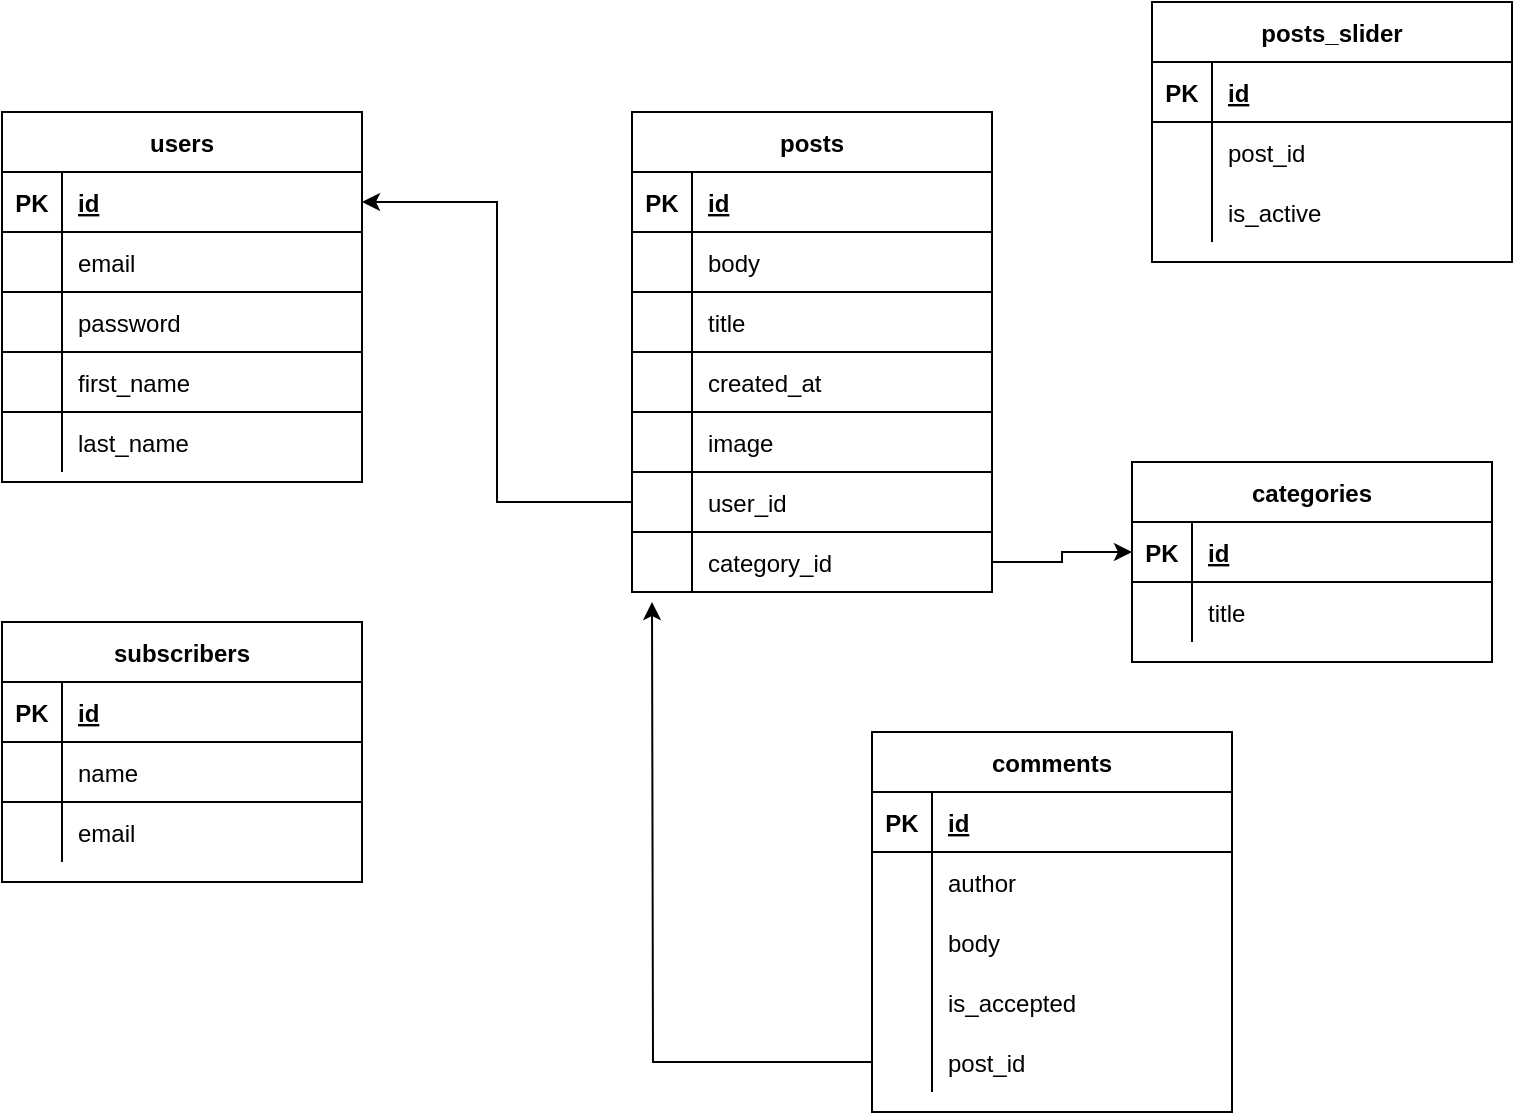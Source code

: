 <mxfile version="24.6.4" type="device">
  <diagram id="gRIvQ9wMsa4a3SW8YQ_7" name="Page-1">
    <mxGraphModel dx="1050" dy="621" grid="1" gridSize="10" guides="1" tooltips="1" connect="1" arrows="1" fold="1" page="1" pageScale="1" pageWidth="850" pageHeight="1100" math="0" shadow="0">
      <root>
        <mxCell id="0" />
        <mxCell id="1" parent="0" />
        <mxCell id="JxF-g550kZ_FQ8Th0SXZ-15" value="subscribers" style="shape=table;startSize=30;container=1;collapsible=1;childLayout=tableLayout;fixedRows=1;rowLines=1;fontStyle=1;align=center;resizeLast=1;strokeColor=#000000;strokeWidth=1;fillColor=default;" parent="1" vertex="1">
          <mxGeometry x="45" y="400" width="180" height="130" as="geometry" />
        </mxCell>
        <mxCell id="JxF-g550kZ_FQ8Th0SXZ-16" value="" style="shape=partialRectangle;collapsible=0;dropTarget=0;pointerEvents=0;fillColor=none;top=0;left=0;bottom=1;right=0;points=[[0,0.5],[1,0.5]];portConstraint=eastwest;strokeColor=#000000;strokeWidth=1;" parent="JxF-g550kZ_FQ8Th0SXZ-15" vertex="1">
          <mxGeometry y="30" width="180" height="30" as="geometry" />
        </mxCell>
        <mxCell id="JxF-g550kZ_FQ8Th0SXZ-17" value="PK" style="shape=partialRectangle;connectable=0;fillColor=none;top=0;left=0;bottom=0;right=0;fontStyle=1;overflow=hidden;strokeColor=#000000;strokeWidth=1;" parent="JxF-g550kZ_FQ8Th0SXZ-16" vertex="1">
          <mxGeometry width="30" height="30" as="geometry">
            <mxRectangle width="30" height="30" as="alternateBounds" />
          </mxGeometry>
        </mxCell>
        <mxCell id="JxF-g550kZ_FQ8Th0SXZ-18" value="id" style="shape=partialRectangle;connectable=0;fillColor=none;top=0;left=0;bottom=0;right=0;align=left;spacingLeft=6;fontStyle=5;overflow=hidden;strokeColor=#000000;strokeWidth=1;" parent="JxF-g550kZ_FQ8Th0SXZ-16" vertex="1">
          <mxGeometry x="30" width="150" height="30" as="geometry">
            <mxRectangle width="150" height="30" as="alternateBounds" />
          </mxGeometry>
        </mxCell>
        <mxCell id="JxF-g550kZ_FQ8Th0SXZ-19" value="" style="shape=partialRectangle;collapsible=0;dropTarget=0;pointerEvents=0;fillColor=none;top=0;left=0;bottom=0;right=0;points=[[0,0.5],[1,0.5]];portConstraint=eastwest;strokeColor=#000000;strokeWidth=1;" parent="JxF-g550kZ_FQ8Th0SXZ-15" vertex="1">
          <mxGeometry y="60" width="180" height="30" as="geometry" />
        </mxCell>
        <mxCell id="JxF-g550kZ_FQ8Th0SXZ-20" value="" style="shape=partialRectangle;connectable=0;fillColor=none;top=0;left=0;bottom=0;right=0;editable=1;overflow=hidden;strokeColor=#000000;strokeWidth=1;" parent="JxF-g550kZ_FQ8Th0SXZ-19" vertex="1">
          <mxGeometry width="30" height="30" as="geometry">
            <mxRectangle width="30" height="30" as="alternateBounds" />
          </mxGeometry>
        </mxCell>
        <mxCell id="JxF-g550kZ_FQ8Th0SXZ-21" value="name" style="shape=partialRectangle;connectable=0;fillColor=none;top=0;left=0;bottom=0;right=0;align=left;spacingLeft=6;overflow=hidden;strokeColor=#6c8ebf;strokeWidth=1;" parent="JxF-g550kZ_FQ8Th0SXZ-19" vertex="1">
          <mxGeometry x="30" width="150" height="30" as="geometry">
            <mxRectangle width="150" height="30" as="alternateBounds" />
          </mxGeometry>
        </mxCell>
        <mxCell id="JxF-g550kZ_FQ8Th0SXZ-22" value="" style="shape=partialRectangle;collapsible=0;dropTarget=0;pointerEvents=0;fillColor=none;top=0;left=0;bottom=0;right=0;points=[[0,0.5],[1,0.5]];portConstraint=eastwest;strokeColor=#000000;strokeWidth=1;" parent="JxF-g550kZ_FQ8Th0SXZ-15" vertex="1">
          <mxGeometry y="90" width="180" height="30" as="geometry" />
        </mxCell>
        <mxCell id="JxF-g550kZ_FQ8Th0SXZ-23" value="" style="shape=partialRectangle;connectable=0;fillColor=none;top=0;left=0;bottom=0;right=0;editable=1;overflow=hidden;strokeColor=#000000;strokeWidth=1;" parent="JxF-g550kZ_FQ8Th0SXZ-22" vertex="1">
          <mxGeometry width="30" height="30" as="geometry">
            <mxRectangle width="30" height="30" as="alternateBounds" />
          </mxGeometry>
        </mxCell>
        <mxCell id="JxF-g550kZ_FQ8Th0SXZ-24" value="email" style="shape=partialRectangle;connectable=0;fillColor=none;top=0;left=0;bottom=0;right=0;align=left;spacingLeft=6;overflow=hidden;strokeColor=#000000;strokeWidth=1;" parent="JxF-g550kZ_FQ8Th0SXZ-22" vertex="1">
          <mxGeometry x="30" width="150" height="30" as="geometry">
            <mxRectangle width="150" height="30" as="alternateBounds" />
          </mxGeometry>
        </mxCell>
        <mxCell id="JxF-g550kZ_FQ8Th0SXZ-1" value="users" style="shape=table;startSize=30;container=1;collapsible=1;childLayout=tableLayout;fixedRows=1;rowLines=1;fontStyle=1;align=center;resizeLast=1;" parent="1" vertex="1">
          <mxGeometry x="45" y="145" width="180" height="185" as="geometry" />
        </mxCell>
        <mxCell id="JxF-g550kZ_FQ8Th0SXZ-2" value="" style="shape=partialRectangle;collapsible=0;dropTarget=0;pointerEvents=0;fillColor=none;top=0;left=0;bottom=1;right=0;points=[[0,0.5],[1,0.5]];portConstraint=eastwest;" parent="JxF-g550kZ_FQ8Th0SXZ-1" vertex="1">
          <mxGeometry y="30" width="180" height="30" as="geometry" />
        </mxCell>
        <mxCell id="JxF-g550kZ_FQ8Th0SXZ-3" value="PK" style="shape=partialRectangle;connectable=0;fillColor=none;top=0;left=0;bottom=0;right=0;fontStyle=1;overflow=hidden;" parent="JxF-g550kZ_FQ8Th0SXZ-2" vertex="1">
          <mxGeometry width="30" height="30" as="geometry">
            <mxRectangle width="30" height="30" as="alternateBounds" />
          </mxGeometry>
        </mxCell>
        <mxCell id="JxF-g550kZ_FQ8Th0SXZ-4" value="id" style="shape=partialRectangle;connectable=0;fillColor=none;top=0;left=0;bottom=0;right=0;align=left;spacingLeft=6;fontStyle=5;overflow=hidden;" parent="JxF-g550kZ_FQ8Th0SXZ-2" vertex="1">
          <mxGeometry x="30" width="150" height="30" as="geometry">
            <mxRectangle width="150" height="30" as="alternateBounds" />
          </mxGeometry>
        </mxCell>
        <mxCell id="JxF-g550kZ_FQ8Th0SXZ-5" value="" style="shape=partialRectangle;collapsible=0;dropTarget=0;pointerEvents=0;fillColor=none;top=0;left=0;bottom=0;right=0;points=[[0,0.5],[1,0.5]];portConstraint=eastwest;" parent="JxF-g550kZ_FQ8Th0SXZ-1" vertex="1">
          <mxGeometry y="60" width="180" height="30" as="geometry" />
        </mxCell>
        <mxCell id="JxF-g550kZ_FQ8Th0SXZ-6" value="" style="shape=partialRectangle;connectable=0;fillColor=none;top=0;left=0;bottom=0;right=0;editable=1;overflow=hidden;" parent="JxF-g550kZ_FQ8Th0SXZ-5" vertex="1">
          <mxGeometry width="30" height="30" as="geometry">
            <mxRectangle width="30" height="30" as="alternateBounds" />
          </mxGeometry>
        </mxCell>
        <mxCell id="JxF-g550kZ_FQ8Th0SXZ-7" value="email" style="shape=partialRectangle;connectable=0;fillColor=none;top=0;left=0;bottom=0;right=0;align=left;spacingLeft=6;overflow=hidden;strokeColor=#000000;perimeterSpacing=1;strokeWidth=1;" parent="JxF-g550kZ_FQ8Th0SXZ-5" vertex="1">
          <mxGeometry x="30" width="150" height="30" as="geometry">
            <mxRectangle width="150" height="30" as="alternateBounds" />
          </mxGeometry>
        </mxCell>
        <mxCell id="JxF-g550kZ_FQ8Th0SXZ-46" style="shape=partialRectangle;collapsible=0;dropTarget=0;pointerEvents=0;fillColor=none;top=0;left=0;bottom=0;right=0;points=[[0,0.5],[1,0.5]];portConstraint=eastwest;" parent="JxF-g550kZ_FQ8Th0SXZ-1" vertex="1">
          <mxGeometry y="90" width="180" height="30" as="geometry" />
        </mxCell>
        <mxCell id="JxF-g550kZ_FQ8Th0SXZ-47" style="shape=partialRectangle;connectable=0;fillColor=none;top=0;left=0;bottom=0;right=0;editable=1;overflow=hidden;" parent="JxF-g550kZ_FQ8Th0SXZ-46" vertex="1">
          <mxGeometry width="30" height="30" as="geometry">
            <mxRectangle width="30" height="30" as="alternateBounds" />
          </mxGeometry>
        </mxCell>
        <mxCell id="JxF-g550kZ_FQ8Th0SXZ-48" value="password" style="shape=partialRectangle;connectable=0;fillColor=none;top=0;left=0;bottom=0;right=0;align=left;spacingLeft=6;overflow=hidden;strokeColor=#000000;perimeterSpacing=1;strokeWidth=1;" parent="JxF-g550kZ_FQ8Th0SXZ-46" vertex="1">
          <mxGeometry x="30" width="150" height="30" as="geometry">
            <mxRectangle width="150" height="30" as="alternateBounds" />
          </mxGeometry>
        </mxCell>
        <mxCell id="JxF-g550kZ_FQ8Th0SXZ-8" value="" style="shape=partialRectangle;collapsible=0;dropTarget=0;pointerEvents=0;fillColor=none;top=0;left=0;bottom=0;right=0;points=[[0,0.5],[1,0.5]];portConstraint=eastwest;" parent="JxF-g550kZ_FQ8Th0SXZ-1" vertex="1">
          <mxGeometry y="120" width="180" height="30" as="geometry" />
        </mxCell>
        <mxCell id="JxF-g550kZ_FQ8Th0SXZ-9" value="" style="shape=partialRectangle;connectable=0;fillColor=none;top=0;left=0;bottom=0;right=0;editable=1;overflow=hidden;" parent="JxF-g550kZ_FQ8Th0SXZ-8" vertex="1">
          <mxGeometry width="30" height="30" as="geometry">
            <mxRectangle width="30" height="30" as="alternateBounds" />
          </mxGeometry>
        </mxCell>
        <mxCell id="JxF-g550kZ_FQ8Th0SXZ-10" value="first_name" style="shape=partialRectangle;connectable=0;fillColor=none;top=0;left=0;bottom=0;right=0;align=left;spacingLeft=6;overflow=hidden;" parent="JxF-g550kZ_FQ8Th0SXZ-8" vertex="1">
          <mxGeometry x="30" width="150" height="30" as="geometry">
            <mxRectangle width="150" height="30" as="alternateBounds" />
          </mxGeometry>
        </mxCell>
        <mxCell id="JxF-g550kZ_FQ8Th0SXZ-11" value="" style="shape=partialRectangle;collapsible=0;dropTarget=0;pointerEvents=0;fillColor=none;top=0;left=0;bottom=0;right=0;points=[[0,0.5],[1,0.5]];portConstraint=eastwest;" parent="JxF-g550kZ_FQ8Th0SXZ-1" vertex="1">
          <mxGeometry y="150" width="180" height="30" as="geometry" />
        </mxCell>
        <mxCell id="JxF-g550kZ_FQ8Th0SXZ-12" value="" style="shape=partialRectangle;connectable=0;fillColor=none;top=0;left=0;bottom=0;right=0;editable=1;overflow=hidden;" parent="JxF-g550kZ_FQ8Th0SXZ-11" vertex="1">
          <mxGeometry width="30" height="30" as="geometry">
            <mxRectangle width="30" height="30" as="alternateBounds" />
          </mxGeometry>
        </mxCell>
        <mxCell id="JxF-g550kZ_FQ8Th0SXZ-13" value="last_name" style="shape=partialRectangle;connectable=0;fillColor=none;top=0;left=0;bottom=0;right=0;align=left;spacingLeft=6;overflow=hidden;strokeColor=#6c8ebf;" parent="JxF-g550kZ_FQ8Th0SXZ-11" vertex="1">
          <mxGeometry x="30" width="150" height="30" as="geometry">
            <mxRectangle width="150" height="30" as="alternateBounds" />
          </mxGeometry>
        </mxCell>
        <mxCell id="JxF-g550kZ_FQ8Th0SXZ-28" value="posts" style="shape=table;startSize=30;container=1;collapsible=1;childLayout=tableLayout;fixedRows=1;rowLines=1;fontStyle=1;align=center;resizeLast=1;strokeColor=#000000;strokeWidth=1;fillColor=default;" parent="1" vertex="1">
          <mxGeometry x="360" y="145" width="180" height="240" as="geometry" />
        </mxCell>
        <mxCell id="JxF-g550kZ_FQ8Th0SXZ-29" value="" style="shape=partialRectangle;collapsible=0;dropTarget=0;pointerEvents=0;fillColor=none;top=0;left=0;bottom=1;right=0;points=[[0,0.5],[1,0.5]];portConstraint=eastwest;strokeColor=#000000;strokeWidth=1;" parent="JxF-g550kZ_FQ8Th0SXZ-28" vertex="1">
          <mxGeometry y="30" width="180" height="30" as="geometry" />
        </mxCell>
        <mxCell id="JxF-g550kZ_FQ8Th0SXZ-30" value="PK" style="shape=partialRectangle;connectable=0;fillColor=none;top=0;left=0;bottom=0;right=0;fontStyle=1;overflow=hidden;strokeColor=#000000;strokeWidth=1;" parent="JxF-g550kZ_FQ8Th0SXZ-29" vertex="1">
          <mxGeometry width="30" height="30" as="geometry">
            <mxRectangle width="30" height="30" as="alternateBounds" />
          </mxGeometry>
        </mxCell>
        <mxCell id="JxF-g550kZ_FQ8Th0SXZ-31" value="id" style="shape=partialRectangle;connectable=0;fillColor=none;top=0;left=0;bottom=0;right=0;align=left;spacingLeft=6;fontStyle=5;overflow=hidden;strokeColor=#000000;strokeWidth=1;" parent="JxF-g550kZ_FQ8Th0SXZ-29" vertex="1">
          <mxGeometry x="30" width="150" height="30" as="geometry">
            <mxRectangle width="150" height="30" as="alternateBounds" />
          </mxGeometry>
        </mxCell>
        <mxCell id="JxF-g550kZ_FQ8Th0SXZ-35" value="" style="shape=partialRectangle;collapsible=0;dropTarget=0;pointerEvents=0;fillColor=none;top=0;left=0;bottom=0;right=0;points=[[0,0.5],[1,0.5]];portConstraint=eastwest;strokeColor=#000000;strokeWidth=1;" parent="JxF-g550kZ_FQ8Th0SXZ-28" vertex="1">
          <mxGeometry y="60" width="180" height="30" as="geometry" />
        </mxCell>
        <mxCell id="JxF-g550kZ_FQ8Th0SXZ-36" value="" style="shape=partialRectangle;connectable=0;fillColor=none;top=0;left=0;bottom=0;right=0;editable=1;overflow=hidden;strokeColor=#000000;strokeWidth=1;" parent="JxF-g550kZ_FQ8Th0SXZ-35" vertex="1">
          <mxGeometry width="30" height="30" as="geometry">
            <mxRectangle width="30" height="30" as="alternateBounds" />
          </mxGeometry>
        </mxCell>
        <mxCell id="JxF-g550kZ_FQ8Th0SXZ-37" value="body" style="shape=partialRectangle;connectable=0;fillColor=none;top=0;left=0;bottom=0;right=0;align=left;spacingLeft=6;overflow=hidden;strokeColor=#000000;strokeWidth=1;" parent="JxF-g550kZ_FQ8Th0SXZ-35" vertex="1">
          <mxGeometry x="30" width="150" height="30" as="geometry">
            <mxRectangle width="150" height="30" as="alternateBounds" />
          </mxGeometry>
        </mxCell>
        <mxCell id="JxF-g550kZ_FQ8Th0SXZ-32" value="" style="shape=partialRectangle;collapsible=0;dropTarget=0;pointerEvents=0;fillColor=none;top=0;left=0;bottom=0;right=0;points=[[0,0.5],[1,0.5]];portConstraint=eastwest;strokeColor=#000000;strokeWidth=1;" parent="JxF-g550kZ_FQ8Th0SXZ-28" vertex="1">
          <mxGeometry y="90" width="180" height="30" as="geometry" />
        </mxCell>
        <mxCell id="JxF-g550kZ_FQ8Th0SXZ-33" value="" style="shape=partialRectangle;connectable=0;fillColor=none;top=0;left=0;bottom=0;right=0;editable=1;overflow=hidden;strokeColor=#000000;strokeWidth=1;" parent="JxF-g550kZ_FQ8Th0SXZ-32" vertex="1">
          <mxGeometry width="30" height="30" as="geometry">
            <mxRectangle width="30" height="30" as="alternateBounds" />
          </mxGeometry>
        </mxCell>
        <mxCell id="JxF-g550kZ_FQ8Th0SXZ-34" value="title" style="shape=partialRectangle;connectable=0;fillColor=none;top=0;left=0;bottom=0;right=0;align=left;spacingLeft=6;overflow=hidden;strokeColor=#000000;strokeWidth=1;" parent="JxF-g550kZ_FQ8Th0SXZ-32" vertex="1">
          <mxGeometry x="30" width="150" height="30" as="geometry">
            <mxRectangle width="150" height="30" as="alternateBounds" />
          </mxGeometry>
        </mxCell>
        <mxCell id="JxF-g550kZ_FQ8Th0SXZ-49" style="shape=partialRectangle;collapsible=0;dropTarget=0;pointerEvents=0;fillColor=none;top=0;left=0;bottom=0;right=0;points=[[0,0.5],[1,0.5]];portConstraint=eastwest;strokeColor=#000000;strokeWidth=1;" parent="JxF-g550kZ_FQ8Th0SXZ-28" vertex="1">
          <mxGeometry y="120" width="180" height="30" as="geometry" />
        </mxCell>
        <mxCell id="JxF-g550kZ_FQ8Th0SXZ-50" style="shape=partialRectangle;connectable=0;fillColor=none;top=0;left=0;bottom=0;right=0;editable=1;overflow=hidden;strokeColor=#000000;strokeWidth=1;" parent="JxF-g550kZ_FQ8Th0SXZ-49" vertex="1">
          <mxGeometry width="30" height="30" as="geometry">
            <mxRectangle width="30" height="30" as="alternateBounds" />
          </mxGeometry>
        </mxCell>
        <mxCell id="JxF-g550kZ_FQ8Th0SXZ-51" value="created_at" style="shape=partialRectangle;connectable=0;fillColor=none;top=0;left=0;bottom=0;right=0;align=left;spacingLeft=6;overflow=hidden;strokeColor=#000000;strokeWidth=1;" parent="JxF-g550kZ_FQ8Th0SXZ-49" vertex="1">
          <mxGeometry x="30" width="150" height="30" as="geometry">
            <mxRectangle width="150" height="30" as="alternateBounds" />
          </mxGeometry>
        </mxCell>
        <mxCell id="JxF-g550kZ_FQ8Th0SXZ-55" style="shape=partialRectangle;collapsible=0;dropTarget=0;pointerEvents=0;fillColor=none;top=0;left=0;bottom=0;right=0;points=[[0,0.5],[1,0.5]];portConstraint=eastwest;strokeColor=#000000;strokeWidth=1;" parent="JxF-g550kZ_FQ8Th0SXZ-28" vertex="1">
          <mxGeometry y="150" width="180" height="30" as="geometry" />
        </mxCell>
        <mxCell id="JxF-g550kZ_FQ8Th0SXZ-56" style="shape=partialRectangle;connectable=0;fillColor=none;top=0;left=0;bottom=0;right=0;editable=1;overflow=hidden;strokeColor=#000000;strokeWidth=1;" parent="JxF-g550kZ_FQ8Th0SXZ-55" vertex="1">
          <mxGeometry width="30" height="30" as="geometry">
            <mxRectangle width="30" height="30" as="alternateBounds" />
          </mxGeometry>
        </mxCell>
        <mxCell id="JxF-g550kZ_FQ8Th0SXZ-57" value="image" style="shape=partialRectangle;connectable=0;fillColor=none;top=0;left=0;bottom=0;right=0;align=left;spacingLeft=6;overflow=hidden;strokeColor=#000000;strokeWidth=1;" parent="JxF-g550kZ_FQ8Th0SXZ-55" vertex="1">
          <mxGeometry x="30" width="150" height="30" as="geometry">
            <mxRectangle width="150" height="30" as="alternateBounds" />
          </mxGeometry>
        </mxCell>
        <mxCell id="JxF-g550kZ_FQ8Th0SXZ-38" value="" style="shape=partialRectangle;collapsible=0;dropTarget=0;pointerEvents=0;fillColor=none;top=0;left=0;bottom=0;right=0;points=[[0,0.5],[1,0.5]];portConstraint=eastwest;strokeColor=#000000;strokeWidth=1;" parent="JxF-g550kZ_FQ8Th0SXZ-28" vertex="1">
          <mxGeometry y="180" width="180" height="30" as="geometry" />
        </mxCell>
        <mxCell id="JxF-g550kZ_FQ8Th0SXZ-39" value="" style="shape=partialRectangle;connectable=0;fillColor=none;top=0;left=0;bottom=0;right=0;editable=1;overflow=hidden;strokeColor=#000000;strokeWidth=1;" parent="JxF-g550kZ_FQ8Th0SXZ-38" vertex="1">
          <mxGeometry width="30" height="30" as="geometry">
            <mxRectangle width="30" height="30" as="alternateBounds" />
          </mxGeometry>
        </mxCell>
        <mxCell id="JxF-g550kZ_FQ8Th0SXZ-40" value="user_id" style="shape=partialRectangle;connectable=0;fillColor=none;top=0;left=0;bottom=0;right=0;align=left;spacingLeft=6;overflow=hidden;strokeColor=#000000;strokeWidth=1;" parent="JxF-g550kZ_FQ8Th0SXZ-38" vertex="1">
          <mxGeometry x="30" width="150" height="30" as="geometry">
            <mxRectangle width="150" height="30" as="alternateBounds" />
          </mxGeometry>
        </mxCell>
        <mxCell id="JxF-g550kZ_FQ8Th0SXZ-58" style="shape=partialRectangle;collapsible=0;dropTarget=0;pointerEvents=0;fillColor=none;top=0;left=0;bottom=0;right=0;points=[[0,0.5],[1,0.5]];portConstraint=eastwest;strokeColor=#000000;strokeWidth=1;" parent="JxF-g550kZ_FQ8Th0SXZ-28" vertex="1">
          <mxGeometry y="210" width="180" height="30" as="geometry" />
        </mxCell>
        <mxCell id="JxF-g550kZ_FQ8Th0SXZ-59" style="shape=partialRectangle;connectable=0;fillColor=none;top=0;left=0;bottom=0;right=0;editable=1;overflow=hidden;strokeColor=#000000;strokeWidth=1;" parent="JxF-g550kZ_FQ8Th0SXZ-58" vertex="1">
          <mxGeometry width="30" height="30" as="geometry">
            <mxRectangle width="30" height="30" as="alternateBounds" />
          </mxGeometry>
        </mxCell>
        <mxCell id="JxF-g550kZ_FQ8Th0SXZ-60" value="category_id" style="shape=partialRectangle;connectable=0;fillColor=none;top=0;left=0;bottom=0;right=0;align=left;spacingLeft=6;overflow=hidden;strokeColor=#000000;strokeWidth=1;" parent="JxF-g550kZ_FQ8Th0SXZ-58" vertex="1">
          <mxGeometry x="30" width="150" height="30" as="geometry">
            <mxRectangle width="150" height="30" as="alternateBounds" />
          </mxGeometry>
        </mxCell>
        <mxCell id="JxF-g550kZ_FQ8Th0SXZ-61" style="edgeStyle=orthogonalEdgeStyle;rounded=0;orthogonalLoop=1;jettySize=auto;html=1;entryX=1;entryY=0.5;entryDx=0;entryDy=0;" parent="1" source="JxF-g550kZ_FQ8Th0SXZ-38" target="JxF-g550kZ_FQ8Th0SXZ-2" edge="1">
          <mxGeometry relative="1" as="geometry" />
        </mxCell>
        <mxCell id="JxF-g550kZ_FQ8Th0SXZ-62" value="categories" style="shape=table;startSize=30;container=1;collapsible=1;childLayout=tableLayout;fixedRows=1;rowLines=0;fontStyle=1;align=center;resizeLast=1;strokeColor=#000000;strokeWidth=1;fillColor=none;" parent="1" vertex="1">
          <mxGeometry x="610" y="320" width="180" height="100" as="geometry" />
        </mxCell>
        <mxCell id="JxF-g550kZ_FQ8Th0SXZ-63" value="" style="shape=partialRectangle;collapsible=0;dropTarget=0;pointerEvents=0;fillColor=none;top=0;left=0;bottom=1;right=0;points=[[0,0.5],[1,0.5]];portConstraint=eastwest;strokeColor=#000000;strokeWidth=1;" parent="JxF-g550kZ_FQ8Th0SXZ-62" vertex="1">
          <mxGeometry y="30" width="180" height="30" as="geometry" />
        </mxCell>
        <mxCell id="JxF-g550kZ_FQ8Th0SXZ-64" value="PK" style="shape=partialRectangle;connectable=0;fillColor=none;top=0;left=0;bottom=0;right=0;fontStyle=1;overflow=hidden;strokeColor=#000000;strokeWidth=1;" parent="JxF-g550kZ_FQ8Th0SXZ-63" vertex="1">
          <mxGeometry width="30" height="30" as="geometry">
            <mxRectangle width="30" height="30" as="alternateBounds" />
          </mxGeometry>
        </mxCell>
        <mxCell id="JxF-g550kZ_FQ8Th0SXZ-65" value="id" style="shape=partialRectangle;connectable=0;fillColor=none;top=0;left=0;bottom=0;right=0;align=left;spacingLeft=6;fontStyle=5;overflow=hidden;strokeColor=#000000;strokeWidth=1;" parent="JxF-g550kZ_FQ8Th0SXZ-63" vertex="1">
          <mxGeometry x="30" width="150" height="30" as="geometry">
            <mxRectangle width="150" height="30" as="alternateBounds" />
          </mxGeometry>
        </mxCell>
        <mxCell id="JxF-g550kZ_FQ8Th0SXZ-66" value="" style="shape=partialRectangle;collapsible=0;dropTarget=0;pointerEvents=0;fillColor=none;top=0;left=0;bottom=0;right=0;points=[[0,0.5],[1,0.5]];portConstraint=eastwest;strokeColor=#000000;strokeWidth=1;" parent="JxF-g550kZ_FQ8Th0SXZ-62" vertex="1">
          <mxGeometry y="60" width="180" height="30" as="geometry" />
        </mxCell>
        <mxCell id="JxF-g550kZ_FQ8Th0SXZ-67" value="" style="shape=partialRectangle;connectable=0;fillColor=none;top=0;left=0;bottom=0;right=0;editable=1;overflow=hidden;strokeColor=#000000;strokeWidth=1;" parent="JxF-g550kZ_FQ8Th0SXZ-66" vertex="1">
          <mxGeometry width="30" height="30" as="geometry">
            <mxRectangle width="30" height="30" as="alternateBounds" />
          </mxGeometry>
        </mxCell>
        <mxCell id="JxF-g550kZ_FQ8Th0SXZ-68" value="title" style="shape=partialRectangle;connectable=0;fillColor=none;top=0;left=0;bottom=0;right=0;align=left;spacingLeft=6;overflow=hidden;strokeColor=#000000;strokeWidth=1;" parent="JxF-g550kZ_FQ8Th0SXZ-66" vertex="1">
          <mxGeometry x="30" width="150" height="30" as="geometry">
            <mxRectangle width="150" height="30" as="alternateBounds" />
          </mxGeometry>
        </mxCell>
        <mxCell id="JxF-g550kZ_FQ8Th0SXZ-75" style="edgeStyle=orthogonalEdgeStyle;rounded=0;orthogonalLoop=1;jettySize=auto;html=1;entryX=0;entryY=0.5;entryDx=0;entryDy=0;" parent="1" source="JxF-g550kZ_FQ8Th0SXZ-58" target="JxF-g550kZ_FQ8Th0SXZ-63" edge="1">
          <mxGeometry relative="1" as="geometry" />
        </mxCell>
        <mxCell id="8qbsRwVNXOlGTjMB8ULJ-1" value="comments" style="shape=table;startSize=30;container=1;collapsible=1;childLayout=tableLayout;fixedRows=1;rowLines=0;fontStyle=1;align=center;resizeLast=1;" parent="1" vertex="1">
          <mxGeometry x="480" y="455" width="180" height="190" as="geometry" />
        </mxCell>
        <mxCell id="8qbsRwVNXOlGTjMB8ULJ-2" value="" style="shape=partialRectangle;collapsible=0;dropTarget=0;pointerEvents=0;fillColor=none;top=0;left=0;bottom=1;right=0;points=[[0,0.5],[1,0.5]];portConstraint=eastwest;" parent="8qbsRwVNXOlGTjMB8ULJ-1" vertex="1">
          <mxGeometry y="30" width="180" height="30" as="geometry" />
        </mxCell>
        <mxCell id="8qbsRwVNXOlGTjMB8ULJ-3" value="PK" style="shape=partialRectangle;connectable=0;fillColor=none;top=0;left=0;bottom=0;right=0;fontStyle=1;overflow=hidden;" parent="8qbsRwVNXOlGTjMB8ULJ-2" vertex="1">
          <mxGeometry width="30" height="30" as="geometry">
            <mxRectangle width="30" height="30" as="alternateBounds" />
          </mxGeometry>
        </mxCell>
        <mxCell id="8qbsRwVNXOlGTjMB8ULJ-4" value="id" style="shape=partialRectangle;connectable=0;fillColor=none;top=0;left=0;bottom=0;right=0;align=left;spacingLeft=6;fontStyle=5;overflow=hidden;" parent="8qbsRwVNXOlGTjMB8ULJ-2" vertex="1">
          <mxGeometry x="30" width="150" height="30" as="geometry">
            <mxRectangle width="150" height="30" as="alternateBounds" />
          </mxGeometry>
        </mxCell>
        <mxCell id="8qbsRwVNXOlGTjMB8ULJ-5" value="" style="shape=partialRectangle;collapsible=0;dropTarget=0;pointerEvents=0;fillColor=none;top=0;left=0;bottom=0;right=0;points=[[0,0.5],[1,0.5]];portConstraint=eastwest;" parent="8qbsRwVNXOlGTjMB8ULJ-1" vertex="1">
          <mxGeometry y="60" width="180" height="30" as="geometry" />
        </mxCell>
        <mxCell id="8qbsRwVNXOlGTjMB8ULJ-6" value="" style="shape=partialRectangle;connectable=0;fillColor=none;top=0;left=0;bottom=0;right=0;editable=1;overflow=hidden;" parent="8qbsRwVNXOlGTjMB8ULJ-5" vertex="1">
          <mxGeometry width="30" height="30" as="geometry">
            <mxRectangle width="30" height="30" as="alternateBounds" />
          </mxGeometry>
        </mxCell>
        <mxCell id="8qbsRwVNXOlGTjMB8ULJ-7" value="author" style="shape=partialRectangle;connectable=0;fillColor=none;top=0;left=0;bottom=0;right=0;align=left;spacingLeft=6;overflow=hidden;" parent="8qbsRwVNXOlGTjMB8ULJ-5" vertex="1">
          <mxGeometry x="30" width="150" height="30" as="geometry">
            <mxRectangle width="150" height="30" as="alternateBounds" />
          </mxGeometry>
        </mxCell>
        <mxCell id="8qbsRwVNXOlGTjMB8ULJ-8" value="" style="shape=partialRectangle;collapsible=0;dropTarget=0;pointerEvents=0;fillColor=none;top=0;left=0;bottom=0;right=0;points=[[0,0.5],[1,0.5]];portConstraint=eastwest;" parent="8qbsRwVNXOlGTjMB8ULJ-1" vertex="1">
          <mxGeometry y="90" width="180" height="30" as="geometry" />
        </mxCell>
        <mxCell id="8qbsRwVNXOlGTjMB8ULJ-9" value="" style="shape=partialRectangle;connectable=0;fillColor=none;top=0;left=0;bottom=0;right=0;editable=1;overflow=hidden;" parent="8qbsRwVNXOlGTjMB8ULJ-8" vertex="1">
          <mxGeometry width="30" height="30" as="geometry">
            <mxRectangle width="30" height="30" as="alternateBounds" />
          </mxGeometry>
        </mxCell>
        <mxCell id="8qbsRwVNXOlGTjMB8ULJ-10" value="body" style="shape=partialRectangle;connectable=0;fillColor=none;top=0;left=0;bottom=0;right=0;align=left;spacingLeft=6;overflow=hidden;" parent="8qbsRwVNXOlGTjMB8ULJ-8" vertex="1">
          <mxGeometry x="30" width="150" height="30" as="geometry">
            <mxRectangle width="150" height="30" as="alternateBounds" />
          </mxGeometry>
        </mxCell>
        <mxCell id="8qbsRwVNXOlGTjMB8ULJ-11" value="" style="shape=partialRectangle;collapsible=0;dropTarget=0;pointerEvents=0;fillColor=none;top=0;left=0;bottom=0;right=0;points=[[0,0.5],[1,0.5]];portConstraint=eastwest;" parent="8qbsRwVNXOlGTjMB8ULJ-1" vertex="1">
          <mxGeometry y="120" width="180" height="30" as="geometry" />
        </mxCell>
        <mxCell id="8qbsRwVNXOlGTjMB8ULJ-12" value="" style="shape=partialRectangle;connectable=0;fillColor=none;top=0;left=0;bottom=0;right=0;editable=1;overflow=hidden;" parent="8qbsRwVNXOlGTjMB8ULJ-11" vertex="1">
          <mxGeometry width="30" height="30" as="geometry">
            <mxRectangle width="30" height="30" as="alternateBounds" />
          </mxGeometry>
        </mxCell>
        <mxCell id="8qbsRwVNXOlGTjMB8ULJ-13" value="is_accepted" style="shape=partialRectangle;connectable=0;fillColor=none;top=0;left=0;bottom=0;right=0;align=left;spacingLeft=6;overflow=hidden;" parent="8qbsRwVNXOlGTjMB8ULJ-11" vertex="1">
          <mxGeometry x="30" width="150" height="30" as="geometry">
            <mxRectangle width="150" height="30" as="alternateBounds" />
          </mxGeometry>
        </mxCell>
        <mxCell id="8qbsRwVNXOlGTjMB8ULJ-14" style="shape=partialRectangle;collapsible=0;dropTarget=0;pointerEvents=0;fillColor=none;top=0;left=0;bottom=0;right=0;points=[[0,0.5],[1,0.5]];portConstraint=eastwest;" parent="8qbsRwVNXOlGTjMB8ULJ-1" vertex="1">
          <mxGeometry y="150" width="180" height="30" as="geometry" />
        </mxCell>
        <mxCell id="8qbsRwVNXOlGTjMB8ULJ-15" style="shape=partialRectangle;connectable=0;fillColor=none;top=0;left=0;bottom=0;right=0;editable=1;overflow=hidden;" parent="8qbsRwVNXOlGTjMB8ULJ-14" vertex="1">
          <mxGeometry width="30" height="30" as="geometry">
            <mxRectangle width="30" height="30" as="alternateBounds" />
          </mxGeometry>
        </mxCell>
        <mxCell id="8qbsRwVNXOlGTjMB8ULJ-16" value="post_id" style="shape=partialRectangle;connectable=0;fillColor=none;top=0;left=0;bottom=0;right=0;align=left;spacingLeft=6;overflow=hidden;" parent="8qbsRwVNXOlGTjMB8ULJ-14" vertex="1">
          <mxGeometry x="30" width="150" height="30" as="geometry">
            <mxRectangle width="150" height="30" as="alternateBounds" />
          </mxGeometry>
        </mxCell>
        <mxCell id="8qbsRwVNXOlGTjMB8ULJ-17" style="edgeStyle=orthogonalEdgeStyle;rounded=0;orthogonalLoop=1;jettySize=auto;html=1;" parent="1" source="8qbsRwVNXOlGTjMB8ULJ-14" edge="1">
          <mxGeometry relative="1" as="geometry">
            <mxPoint x="370" y="390" as="targetPoint" />
          </mxGeometry>
        </mxCell>
        <mxCell id="8qbsRwVNXOlGTjMB8ULJ-18" value="posts_slider" style="shape=table;startSize=30;container=1;collapsible=1;childLayout=tableLayout;fixedRows=1;rowLines=0;fontStyle=1;align=center;resizeLast=1;" parent="1" vertex="1">
          <mxGeometry x="620" y="90" width="180" height="130" as="geometry" />
        </mxCell>
        <mxCell id="8qbsRwVNXOlGTjMB8ULJ-19" value="" style="shape=partialRectangle;collapsible=0;dropTarget=0;pointerEvents=0;fillColor=none;top=0;left=0;bottom=1;right=0;points=[[0,0.5],[1,0.5]];portConstraint=eastwest;" parent="8qbsRwVNXOlGTjMB8ULJ-18" vertex="1">
          <mxGeometry y="30" width="180" height="30" as="geometry" />
        </mxCell>
        <mxCell id="8qbsRwVNXOlGTjMB8ULJ-20" value="PK" style="shape=partialRectangle;connectable=0;fillColor=none;top=0;left=0;bottom=0;right=0;fontStyle=1;overflow=hidden;" parent="8qbsRwVNXOlGTjMB8ULJ-19" vertex="1">
          <mxGeometry width="30" height="30" as="geometry">
            <mxRectangle width="30" height="30" as="alternateBounds" />
          </mxGeometry>
        </mxCell>
        <mxCell id="8qbsRwVNXOlGTjMB8ULJ-21" value="id" style="shape=partialRectangle;connectable=0;fillColor=none;top=0;left=0;bottom=0;right=0;align=left;spacingLeft=6;fontStyle=5;overflow=hidden;" parent="8qbsRwVNXOlGTjMB8ULJ-19" vertex="1">
          <mxGeometry x="30" width="150" height="30" as="geometry">
            <mxRectangle width="150" height="30" as="alternateBounds" />
          </mxGeometry>
        </mxCell>
        <mxCell id="8qbsRwVNXOlGTjMB8ULJ-22" value="" style="shape=partialRectangle;collapsible=0;dropTarget=0;pointerEvents=0;fillColor=none;top=0;left=0;bottom=0;right=0;points=[[0,0.5],[1,0.5]];portConstraint=eastwest;" parent="8qbsRwVNXOlGTjMB8ULJ-18" vertex="1">
          <mxGeometry y="60" width="180" height="30" as="geometry" />
        </mxCell>
        <mxCell id="8qbsRwVNXOlGTjMB8ULJ-23" value="" style="shape=partialRectangle;connectable=0;fillColor=none;top=0;left=0;bottom=0;right=0;editable=1;overflow=hidden;" parent="8qbsRwVNXOlGTjMB8ULJ-22" vertex="1">
          <mxGeometry width="30" height="30" as="geometry">
            <mxRectangle width="30" height="30" as="alternateBounds" />
          </mxGeometry>
        </mxCell>
        <mxCell id="8qbsRwVNXOlGTjMB8ULJ-24" value="post_id" style="shape=partialRectangle;connectable=0;fillColor=none;top=0;left=0;bottom=0;right=0;align=left;spacingLeft=6;overflow=hidden;" parent="8qbsRwVNXOlGTjMB8ULJ-22" vertex="1">
          <mxGeometry x="30" width="150" height="30" as="geometry">
            <mxRectangle width="150" height="30" as="alternateBounds" />
          </mxGeometry>
        </mxCell>
        <mxCell id="8qbsRwVNXOlGTjMB8ULJ-25" value="" style="shape=partialRectangle;collapsible=0;dropTarget=0;pointerEvents=0;fillColor=none;top=0;left=0;bottom=0;right=0;points=[[0,0.5],[1,0.5]];portConstraint=eastwest;" parent="8qbsRwVNXOlGTjMB8ULJ-18" vertex="1">
          <mxGeometry y="90" width="180" height="30" as="geometry" />
        </mxCell>
        <mxCell id="8qbsRwVNXOlGTjMB8ULJ-26" value="" style="shape=partialRectangle;connectable=0;fillColor=none;top=0;left=0;bottom=0;right=0;editable=1;overflow=hidden;" parent="8qbsRwVNXOlGTjMB8ULJ-25" vertex="1">
          <mxGeometry width="30" height="30" as="geometry">
            <mxRectangle width="30" height="30" as="alternateBounds" />
          </mxGeometry>
        </mxCell>
        <mxCell id="8qbsRwVNXOlGTjMB8ULJ-27" value="is_active" style="shape=partialRectangle;connectable=0;fillColor=none;top=0;left=0;bottom=0;right=0;align=left;spacingLeft=6;overflow=hidden;" parent="8qbsRwVNXOlGTjMB8ULJ-25" vertex="1">
          <mxGeometry x="30" width="150" height="30" as="geometry">
            <mxRectangle width="150" height="30" as="alternateBounds" />
          </mxGeometry>
        </mxCell>
      </root>
    </mxGraphModel>
  </diagram>
</mxfile>
